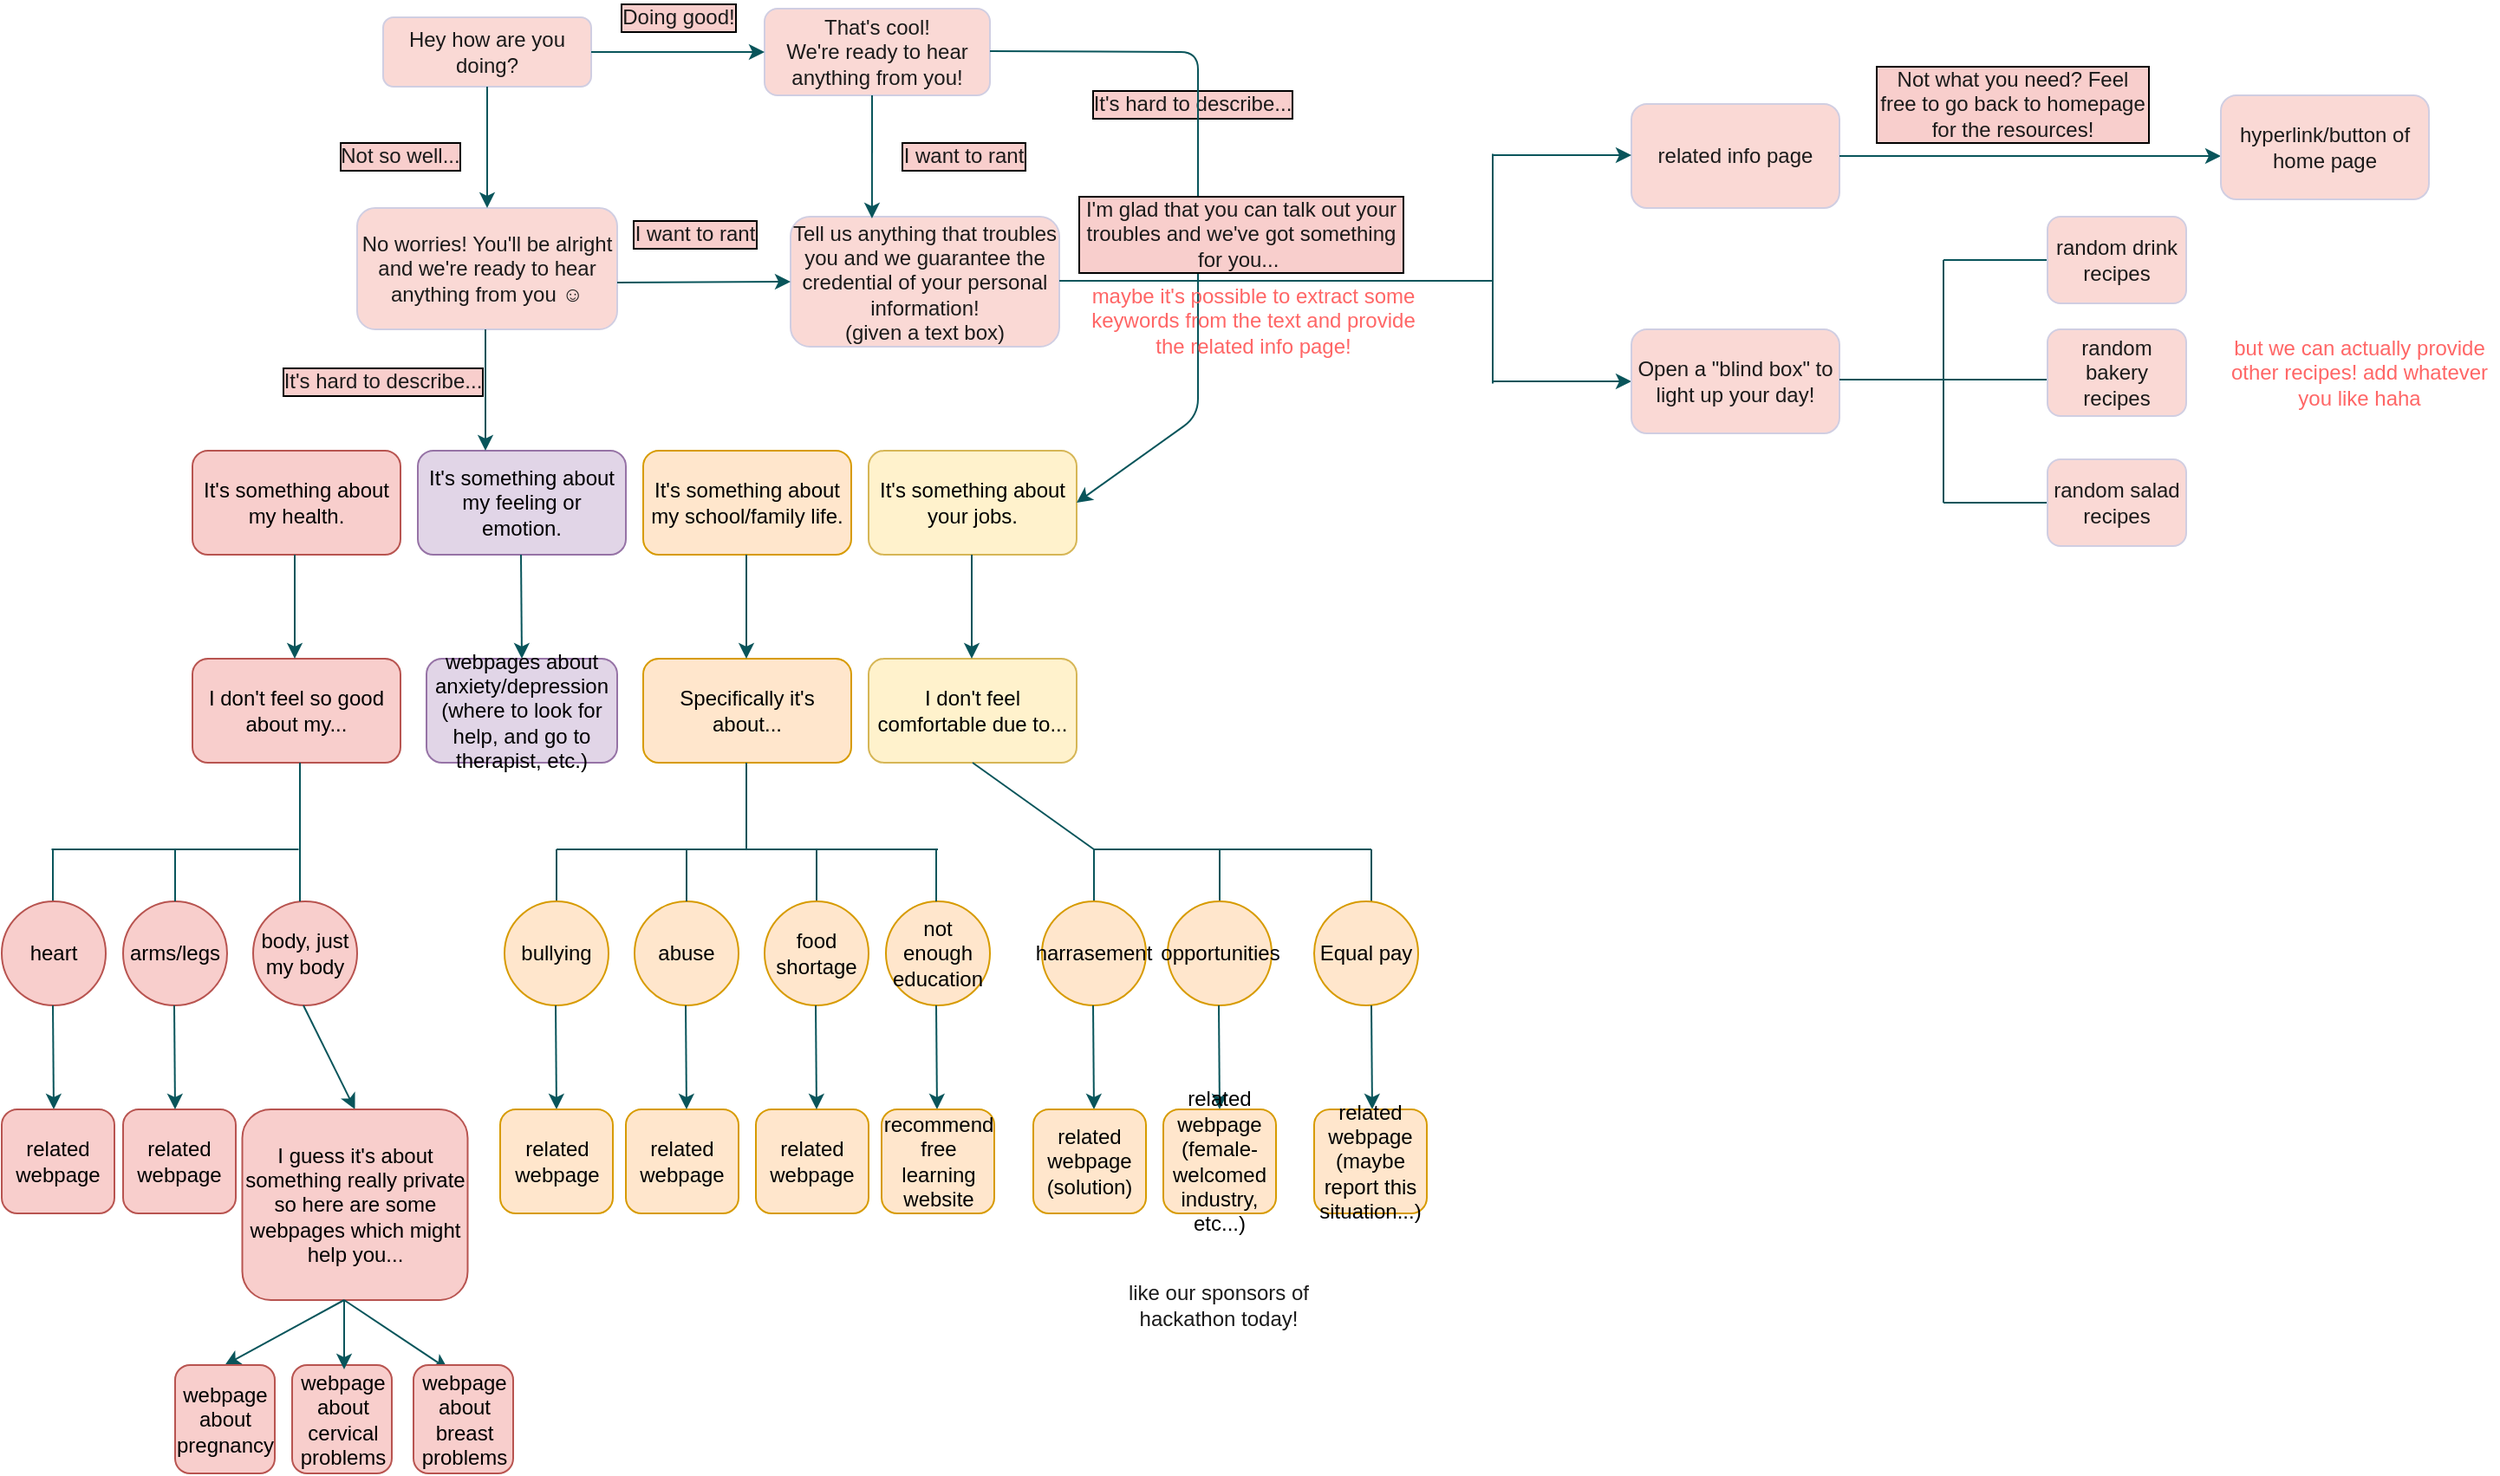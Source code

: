 <mxfile version="14.4.4" type="github">
  <diagram id="C5RBs43oDa-KdzZeNtuy" name="Page-1">
    <mxGraphModel dx="1772" dy="1062" grid="1" gridSize="10" guides="1" tooltips="1" connect="1" arrows="1" fold="1" page="1" pageScale="1" pageWidth="827" pageHeight="1169" math="0" shadow="0">
      <root>
        <mxCell id="WIyWlLk6GJQsqaUBKTNV-0" />
        <mxCell id="WIyWlLk6GJQsqaUBKTNV-1" parent="WIyWlLk6GJQsqaUBKTNV-0" />
        <mxCell id="WIyWlLk6GJQsqaUBKTNV-3" value="Hey how are you doing?" style="rounded=1;whiteSpace=wrap;html=1;fontSize=12;glass=0;strokeWidth=1;shadow=0;fillColor=#FAD9D5;strokeColor=#D0CEE2;fontColor=#1A1A1A;" parent="WIyWlLk6GJQsqaUBKTNV-1" vertex="1">
          <mxGeometry x="230" y="80" width="120" height="40" as="geometry" />
        </mxCell>
        <mxCell id="Fbf4kHEvKjNuZVmllkt7-2" value="That&#39;s cool!&lt;br&gt;We&#39;re ready to hear anything from you!" style="rounded=1;whiteSpace=wrap;html=1;fontSize=12;glass=0;strokeWidth=1;shadow=0;fillColor=#FAD9D5;strokeColor=#D0CEE2;fontColor=#1A1A1A;" vertex="1" parent="WIyWlLk6GJQsqaUBKTNV-1">
          <mxGeometry x="450" y="75" width="130" height="50" as="geometry" />
        </mxCell>
        <mxCell id="Fbf4kHEvKjNuZVmllkt7-4" value="No worries! You&#39;ll be alright and we&#39;re ready to hear anything from you ☺️" style="rounded=1;whiteSpace=wrap;html=1;fontSize=12;glass=0;strokeWidth=1;shadow=0;fillColor=#FAD9D5;strokeColor=#D0CEE2;fontColor=#1A1A1A;" vertex="1" parent="WIyWlLk6GJQsqaUBKTNV-1">
          <mxGeometry x="215" y="190" width="150" height="70" as="geometry" />
        </mxCell>
        <mxCell id="Fbf4kHEvKjNuZVmllkt7-9" value="Doing good!" style="text;html=1;align=center;verticalAlign=middle;resizable=0;points=[];autosize=1;fontColor=#1A1A1A;labelBackgroundColor=#F8CECC;labelBorderColor=#000000;" vertex="1" parent="WIyWlLk6GJQsqaUBKTNV-1">
          <mxGeometry x="360" y="70" width="80" height="20" as="geometry" />
        </mxCell>
        <mxCell id="Fbf4kHEvKjNuZVmllkt7-13" value="Not so well..." style="text;html=1;strokeColor=none;fillColor=none;align=center;verticalAlign=middle;whiteSpace=wrap;rounded=0;sketch=0;fontColor=#1A1A1A;labelBackgroundColor=#F8CECC;labelBorderColor=#000000;" vertex="1" parent="WIyWlLk6GJQsqaUBKTNV-1">
          <mxGeometry x="190" y="150" width="100" height="20" as="geometry" />
        </mxCell>
        <mxCell id="Fbf4kHEvKjNuZVmllkt7-17" value="Tell us anything that troubles you and we guarantee the credential of your personal information!&lt;br&gt;(given a text box)" style="rounded=1;whiteSpace=wrap;html=1;sketch=0;strokeColor=#D0CEE2;fillColor=#FAD9D5;fontColor=#1A1A1A;" vertex="1" parent="WIyWlLk6GJQsqaUBKTNV-1">
          <mxGeometry x="465" y="195" width="155" height="75" as="geometry" />
        </mxCell>
        <mxCell id="Fbf4kHEvKjNuZVmllkt7-18" value="I want to rant" style="text;html=1;strokeColor=none;fillColor=none;align=center;verticalAlign=middle;whiteSpace=wrap;rounded=0;sketch=0;fontColor=#1A1A1A;labelBackgroundColor=#F8CECC;labelBorderColor=#000000;" vertex="1" parent="WIyWlLk6GJQsqaUBKTNV-1">
          <mxGeometry x="510" y="150" width="110" height="20" as="geometry" />
        </mxCell>
        <mxCell id="Fbf4kHEvKjNuZVmllkt7-19" value="I want to rant" style="text;html=1;strokeColor=none;fillColor=none;align=center;verticalAlign=middle;whiteSpace=wrap;rounded=0;sketch=0;fontColor=#1A1A1A;labelBorderColor=#000000;labelBackgroundColor=#F8CECC;" vertex="1" parent="WIyWlLk6GJQsqaUBKTNV-1">
          <mxGeometry x="355" y="195" width="110" height="20" as="geometry" />
        </mxCell>
        <mxCell id="Fbf4kHEvKjNuZVmllkt7-22" value="It&#39;s hard to describe..." style="text;html=1;strokeColor=none;fillColor=none;align=center;verticalAlign=middle;whiteSpace=wrap;rounded=0;sketch=0;fontColor=#1A1A1A;labelBorderColor=#000000;labelBackgroundColor=#F8CECC;" vertex="1" parent="WIyWlLk6GJQsqaUBKTNV-1">
          <mxGeometry x="170" y="280" width="120" height="20" as="geometry" />
        </mxCell>
        <mxCell id="Fbf4kHEvKjNuZVmllkt7-27" value="It&#39;s something about my health." style="rounded=1;whiteSpace=wrap;html=1;sketch=0;strokeColor=#b85450;fillColor=#f8cecc;" vertex="1" parent="WIyWlLk6GJQsqaUBKTNV-1">
          <mxGeometry x="120" y="330" width="120" height="60" as="geometry" />
        </mxCell>
        <mxCell id="Fbf4kHEvKjNuZVmllkt7-33" value="It&#39;s something about my feeling or emotion." style="rounded=1;whiteSpace=wrap;html=1;sketch=0;strokeColor=#9673a6;fillColor=#e1d5e7;" vertex="1" parent="WIyWlLk6GJQsqaUBKTNV-1">
          <mxGeometry x="250" y="330" width="120" height="60" as="geometry" />
        </mxCell>
        <mxCell id="Fbf4kHEvKjNuZVmllkt7-42" value="It&#39;s something about my school/family life." style="rounded=1;whiteSpace=wrap;html=1;sketch=0;strokeColor=#d79b00;fillColor=#ffe6cc;" vertex="1" parent="WIyWlLk6GJQsqaUBKTNV-1">
          <mxGeometry x="380" y="330" width="120" height="60" as="geometry" />
        </mxCell>
        <mxCell id="Fbf4kHEvKjNuZVmllkt7-43" value="It&#39;s something about your jobs." style="rounded=1;whiteSpace=wrap;html=1;sketch=0;strokeColor=#d6b656;fillColor=#fff2cc;" vertex="1" parent="WIyWlLk6GJQsqaUBKTNV-1">
          <mxGeometry x="510" y="330" width="120" height="60" as="geometry" />
        </mxCell>
        <mxCell id="Fbf4kHEvKjNuZVmllkt7-45" value="It&#39;s hard to describe..." style="text;html=1;strokeColor=none;fillColor=none;align=center;verticalAlign=middle;whiteSpace=wrap;rounded=0;sketch=0;fontColor=#1A1A1A;labelBackgroundColor=#F8CECC;labelBorderColor=#000000;" vertex="1" parent="WIyWlLk6GJQsqaUBKTNV-1">
          <mxGeometry x="637" y="120" width="120" height="20" as="geometry" />
        </mxCell>
        <mxCell id="Fbf4kHEvKjNuZVmllkt7-51" value="I don&#39;t feel so good about my..." style="rounded=1;whiteSpace=wrap;html=1;sketch=0;strokeColor=#b85450;fillColor=#f8cecc;" vertex="1" parent="WIyWlLk6GJQsqaUBKTNV-1">
          <mxGeometry x="120" y="450" width="120" height="60" as="geometry" />
        </mxCell>
        <mxCell id="Fbf4kHEvKjNuZVmllkt7-52" value="" style="endArrow=none;html=1;strokeColor=#09555B;fontColor=#1A1A1A;" edge="1" parent="WIyWlLk6GJQsqaUBKTNV-1">
          <mxGeometry width="50" height="50" relative="1" as="geometry">
            <mxPoint x="182" y="560" as="sourcePoint" />
            <mxPoint x="182" y="510" as="targetPoint" />
          </mxGeometry>
        </mxCell>
        <mxCell id="Fbf4kHEvKjNuZVmllkt7-53" value="" style="endArrow=none;html=1;strokeColor=#09555B;fontColor=#1A1A1A;" edge="1" parent="WIyWlLk6GJQsqaUBKTNV-1">
          <mxGeometry width="50" height="50" relative="1" as="geometry">
            <mxPoint x="38.75" y="560" as="sourcePoint" />
            <mxPoint x="181.25" y="560" as="targetPoint" />
          </mxGeometry>
        </mxCell>
        <mxCell id="Fbf4kHEvKjNuZVmllkt7-54" value="" style="endArrow=none;html=1;strokeColor=#09555B;fontColor=#1A1A1A;" edge="1" parent="WIyWlLk6GJQsqaUBKTNV-1">
          <mxGeometry width="50" height="50" relative="1" as="geometry">
            <mxPoint x="39.5" y="590" as="sourcePoint" />
            <mxPoint x="39.5" y="560" as="targetPoint" />
          </mxGeometry>
        </mxCell>
        <mxCell id="Fbf4kHEvKjNuZVmllkt7-55" value="heart" style="ellipse;whiteSpace=wrap;html=1;aspect=fixed;rounded=0;sketch=0;strokeColor=#b85450;fillColor=#f8cecc;" vertex="1" parent="WIyWlLk6GJQsqaUBKTNV-1">
          <mxGeometry x="10" y="590" width="60" height="60" as="geometry" />
        </mxCell>
        <mxCell id="Fbf4kHEvKjNuZVmllkt7-56" value="arms/legs" style="ellipse;whiteSpace=wrap;html=1;aspect=fixed;rounded=0;sketch=0;strokeColor=#b85450;fillColor=#f8cecc;" vertex="1" parent="WIyWlLk6GJQsqaUBKTNV-1">
          <mxGeometry x="80" y="590" width="60" height="60" as="geometry" />
        </mxCell>
        <mxCell id="Fbf4kHEvKjNuZVmllkt7-58" value="" style="endArrow=none;html=1;strokeColor=#09555B;fontColor=#1A1A1A;" edge="1" parent="WIyWlLk6GJQsqaUBKTNV-1">
          <mxGeometry width="50" height="50" relative="1" as="geometry">
            <mxPoint x="110" y="590" as="sourcePoint" />
            <mxPoint x="110" y="560" as="targetPoint" />
          </mxGeometry>
        </mxCell>
        <mxCell id="Fbf4kHEvKjNuZVmllkt7-59" value="body, just my body" style="ellipse;whiteSpace=wrap;html=1;aspect=fixed;rounded=0;sketch=0;strokeColor=#b85450;fillColor=#f8cecc;" vertex="1" parent="WIyWlLk6GJQsqaUBKTNV-1">
          <mxGeometry x="155" y="590" width="60" height="60" as="geometry" />
        </mxCell>
        <mxCell id="Fbf4kHEvKjNuZVmllkt7-60" value="" style="endArrow=none;html=1;strokeColor=#09555B;fontColor=#1A1A1A;" edge="1" parent="WIyWlLk6GJQsqaUBKTNV-1">
          <mxGeometry width="50" height="50" relative="1" as="geometry">
            <mxPoint x="182" y="590" as="sourcePoint" />
            <mxPoint x="182" y="560" as="targetPoint" />
          </mxGeometry>
        </mxCell>
        <mxCell id="Fbf4kHEvKjNuZVmllkt7-61" value="" style="endArrow=classic;html=1;strokeColor=#09555B;fontColor=#1A1A1A;entryX=0.5;entryY=0;entryDx=0;entryDy=0;exitX=0.5;exitY=1;exitDx=0;exitDy=0;" edge="1" parent="WIyWlLk6GJQsqaUBKTNV-1" source="WIyWlLk6GJQsqaUBKTNV-3" target="Fbf4kHEvKjNuZVmllkt7-4">
          <mxGeometry width="50" height="50" relative="1" as="geometry">
            <mxPoint x="295" y="155" as="sourcePoint" />
            <mxPoint x="355" y="125" as="targetPoint" />
          </mxGeometry>
        </mxCell>
        <mxCell id="Fbf4kHEvKjNuZVmllkt7-62" value="" style="endArrow=classic;html=1;strokeColor=#09555B;fontColor=#1A1A1A;" edge="1" parent="WIyWlLk6GJQsqaUBKTNV-1">
          <mxGeometry width="50" height="50" relative="1" as="geometry">
            <mxPoint x="350" y="100" as="sourcePoint" />
            <mxPoint x="450" y="100" as="targetPoint" />
          </mxGeometry>
        </mxCell>
        <mxCell id="Fbf4kHEvKjNuZVmllkt7-64" value="" style="endArrow=classic;html=1;strokeColor=#09555B;fontColor=#1A1A1A;entryX=1;entryY=0.5;entryDx=0;entryDy=0;" edge="1" parent="WIyWlLk6GJQsqaUBKTNV-1" target="Fbf4kHEvKjNuZVmllkt7-43">
          <mxGeometry width="50" height="50" relative="1" as="geometry">
            <mxPoint x="580" y="99.5" as="sourcePoint" />
            <mxPoint x="700" y="510" as="targetPoint" />
            <Array as="points">
              <mxPoint x="700" y="100" />
              <mxPoint x="700" y="310" />
            </Array>
          </mxGeometry>
        </mxCell>
        <mxCell id="Fbf4kHEvKjNuZVmllkt7-65" value="" style="endArrow=classic;html=1;strokeColor=#09555B;fontColor=#1A1A1A;entryX=0;entryY=0.5;entryDx=0;entryDy=0;" edge="1" parent="WIyWlLk6GJQsqaUBKTNV-1" target="Fbf4kHEvKjNuZVmllkt7-17">
          <mxGeometry width="50" height="50" relative="1" as="geometry">
            <mxPoint x="365" y="233" as="sourcePoint" />
            <mxPoint x="455" y="180" as="targetPoint" />
          </mxGeometry>
        </mxCell>
        <mxCell id="Fbf4kHEvKjNuZVmllkt7-67" value="" style="endArrow=classic;html=1;strokeColor=#09555B;fontColor=#1A1A1A;" edge="1" parent="WIyWlLk6GJQsqaUBKTNV-1">
          <mxGeometry width="50" height="50" relative="1" as="geometry">
            <mxPoint x="289" y="260" as="sourcePoint" />
            <mxPoint x="289" y="330" as="targetPoint" />
          </mxGeometry>
        </mxCell>
        <mxCell id="Fbf4kHEvKjNuZVmllkt7-68" value="" style="endArrow=classic;html=1;strokeColor=#09555B;fontColor=#1A1A1A;" edge="1" parent="WIyWlLk6GJQsqaUBKTNV-1">
          <mxGeometry width="50" height="50" relative="1" as="geometry">
            <mxPoint x="179" y="390" as="sourcePoint" />
            <mxPoint x="179" y="450" as="targetPoint" />
          </mxGeometry>
        </mxCell>
        <mxCell id="Fbf4kHEvKjNuZVmllkt7-69" value="" style="endArrow=classic;html=1;strokeColor=#09555B;fontColor=#1A1A1A;" edge="1" parent="WIyWlLk6GJQsqaUBKTNV-1">
          <mxGeometry width="50" height="50" relative="1" as="geometry">
            <mxPoint x="39.5" y="650" as="sourcePoint" />
            <mxPoint x="40" y="710" as="targetPoint" />
          </mxGeometry>
        </mxCell>
        <mxCell id="Fbf4kHEvKjNuZVmllkt7-70" value="related webpage" style="rounded=1;whiteSpace=wrap;html=1;sketch=0;strokeColor=#b85450;fillColor=#f8cecc;" vertex="1" parent="WIyWlLk6GJQsqaUBKTNV-1">
          <mxGeometry x="10" y="710" width="65" height="60" as="geometry" />
        </mxCell>
        <mxCell id="Fbf4kHEvKjNuZVmllkt7-72" value="related webpage" style="rounded=1;whiteSpace=wrap;html=1;sketch=0;strokeColor=#b85450;fillColor=#f8cecc;" vertex="1" parent="WIyWlLk6GJQsqaUBKTNV-1">
          <mxGeometry x="80" y="710" width="65" height="60" as="geometry" />
        </mxCell>
        <mxCell id="Fbf4kHEvKjNuZVmllkt7-73" value="" style="endArrow=classic;html=1;strokeColor=#09555B;fontColor=#1A1A1A;" edge="1" parent="WIyWlLk6GJQsqaUBKTNV-1">
          <mxGeometry width="50" height="50" relative="1" as="geometry">
            <mxPoint x="109.5" y="650" as="sourcePoint" />
            <mxPoint x="110" y="710" as="targetPoint" />
          </mxGeometry>
        </mxCell>
        <mxCell id="Fbf4kHEvKjNuZVmllkt7-74" value="" style="endArrow=classic;html=1;strokeColor=#09555B;fontColor=#1A1A1A;entryX=0.5;entryY=0;entryDx=0;entryDy=0;" edge="1" parent="WIyWlLk6GJQsqaUBKTNV-1" target="Fbf4kHEvKjNuZVmllkt7-75">
          <mxGeometry width="50" height="50" relative="1" as="geometry">
            <mxPoint x="184" y="650" as="sourcePoint" />
            <mxPoint x="184.5" y="710" as="targetPoint" />
            <Array as="points" />
          </mxGeometry>
        </mxCell>
        <mxCell id="Fbf4kHEvKjNuZVmllkt7-75" value="I guess it&#39;s about something really private so here are some webpages which might help you..." style="rounded=1;whiteSpace=wrap;html=1;sketch=0;strokeColor=#b85450;fillColor=#f8cecc;" vertex="1" parent="WIyWlLk6GJQsqaUBKTNV-1">
          <mxGeometry x="148.75" y="710" width="130" height="110" as="geometry" />
        </mxCell>
        <mxCell id="Fbf4kHEvKjNuZVmllkt7-76" value="" style="endArrow=classic;html=1;strokeColor=#09555B;fontColor=#1A1A1A;entryX=0;entryY=0.5;entryDx=0;entryDy=0;" edge="1" parent="WIyWlLk6GJQsqaUBKTNV-1" target="Fbf4kHEvKjNuZVmllkt7-77">
          <mxGeometry width="50" height="50" relative="1" as="geometry">
            <mxPoint x="207.5" y="820" as="sourcePoint" />
            <mxPoint x="177.5" y="860" as="targetPoint" />
          </mxGeometry>
        </mxCell>
        <mxCell id="Fbf4kHEvKjNuZVmllkt7-77" value="webpage about pregnancy" style="rounded=1;whiteSpace=wrap;html=1;sketch=0;strokeColor=#b85450;fillColor=#f8cecc;direction=south;" vertex="1" parent="WIyWlLk6GJQsqaUBKTNV-1">
          <mxGeometry x="110" y="857.5" width="57.5" height="62.5" as="geometry" />
        </mxCell>
        <mxCell id="Fbf4kHEvKjNuZVmllkt7-80" value="webpage about cervical problems" style="rounded=1;whiteSpace=wrap;html=1;sketch=0;strokeColor=#b85450;fillColor=#f8cecc;direction=south;" vertex="1" parent="WIyWlLk6GJQsqaUBKTNV-1">
          <mxGeometry x="177.5" y="857.5" width="57.5" height="62.5" as="geometry" />
        </mxCell>
        <mxCell id="Fbf4kHEvKjNuZVmllkt7-81" value="" style="endArrow=classic;html=1;strokeColor=#09555B;fontColor=#1A1A1A;" edge="1" parent="WIyWlLk6GJQsqaUBKTNV-1">
          <mxGeometry width="50" height="50" relative="1" as="geometry">
            <mxPoint x="207.5" y="820" as="sourcePoint" />
            <mxPoint x="207.5" y="860" as="targetPoint" />
          </mxGeometry>
        </mxCell>
        <mxCell id="Fbf4kHEvKjNuZVmllkt7-82" value="" style="endArrow=classic;html=1;strokeColor=#09555B;fontColor=#1A1A1A;" edge="1" parent="WIyWlLk6GJQsqaUBKTNV-1">
          <mxGeometry width="50" height="50" relative="1" as="geometry">
            <mxPoint x="207.5" y="820" as="sourcePoint" />
            <mxPoint x="267.5" y="860" as="targetPoint" />
          </mxGeometry>
        </mxCell>
        <mxCell id="Fbf4kHEvKjNuZVmllkt7-83" value="webpage about breast problems" style="rounded=1;whiteSpace=wrap;html=1;sketch=0;strokeColor=#b85450;fillColor=#f8cecc;direction=south;" vertex="1" parent="WIyWlLk6GJQsqaUBKTNV-1">
          <mxGeometry x="247.5" y="857.5" width="57.5" height="62.5" as="geometry" />
        </mxCell>
        <mxCell id="Fbf4kHEvKjNuZVmllkt7-85" value="" style="endArrow=classic;html=1;strokeColor=#09555B;fontColor=#1A1A1A;entryX=0.303;entryY=0.013;entryDx=0;entryDy=0;entryPerimeter=0;" edge="1" parent="WIyWlLk6GJQsqaUBKTNV-1" target="Fbf4kHEvKjNuZVmllkt7-17">
          <mxGeometry width="50" height="50" relative="1" as="geometry">
            <mxPoint x="512" y="125" as="sourcePoint" />
            <mxPoint x="510" y="190" as="targetPoint" />
          </mxGeometry>
        </mxCell>
        <mxCell id="Fbf4kHEvKjNuZVmllkt7-86" value="" style="endArrow=classic;html=1;strokeColor=#09555B;fontColor=#1A1A1A;" edge="1" parent="WIyWlLk6GJQsqaUBKTNV-1">
          <mxGeometry width="50" height="50" relative="1" as="geometry">
            <mxPoint x="309.5" y="390" as="sourcePoint" />
            <mxPoint x="310" y="450" as="targetPoint" />
          </mxGeometry>
        </mxCell>
        <mxCell id="Fbf4kHEvKjNuZVmllkt7-87" value="webpages about anxiety/depression&lt;br&gt;(where to look for help, and go to therapist, etc.)" style="rounded=1;whiteSpace=wrap;html=1;sketch=0;strokeColor=#9673a6;fillColor=#e1d5e7;" vertex="1" parent="WIyWlLk6GJQsqaUBKTNV-1">
          <mxGeometry x="255" y="450" width="110" height="60" as="geometry" />
        </mxCell>
        <mxCell id="Fbf4kHEvKjNuZVmllkt7-89" value="Specifically it&#39;s about..." style="rounded=1;whiteSpace=wrap;html=1;sketch=0;strokeColor=#d79b00;fillColor=#ffe6cc;" vertex="1" parent="WIyWlLk6GJQsqaUBKTNV-1">
          <mxGeometry x="380" y="450" width="120" height="60" as="geometry" />
        </mxCell>
        <mxCell id="Fbf4kHEvKjNuZVmllkt7-90" value="" style="endArrow=none;html=1;strokeColor=#09555B;fontColor=#1A1A1A;" edge="1" parent="WIyWlLk6GJQsqaUBKTNV-1">
          <mxGeometry width="50" height="50" relative="1" as="geometry">
            <mxPoint x="439.5" y="560" as="sourcePoint" />
            <mxPoint x="439.5" y="510" as="targetPoint" />
          </mxGeometry>
        </mxCell>
        <mxCell id="Fbf4kHEvKjNuZVmllkt7-91" value="" style="endArrow=none;html=1;strokeColor=#09555B;fontColor=#1A1A1A;" edge="1" parent="WIyWlLk6GJQsqaUBKTNV-1">
          <mxGeometry width="50" height="50" relative="1" as="geometry">
            <mxPoint x="330" y="560" as="sourcePoint" />
            <mxPoint x="550" y="560" as="targetPoint" />
          </mxGeometry>
        </mxCell>
        <mxCell id="Fbf4kHEvKjNuZVmllkt7-92" value="" style="endArrow=none;html=1;strokeColor=#09555B;fontColor=#1A1A1A;" edge="1" parent="WIyWlLk6GJQsqaUBKTNV-1">
          <mxGeometry width="50" height="50" relative="1" as="geometry">
            <mxPoint x="330" y="590" as="sourcePoint" />
            <mxPoint x="330" y="560" as="targetPoint" />
          </mxGeometry>
        </mxCell>
        <mxCell id="Fbf4kHEvKjNuZVmllkt7-93" value="bullying" style="ellipse;whiteSpace=wrap;html=1;aspect=fixed;rounded=0;sketch=0;strokeColor=#d79b00;fillColor=#ffe6cc;" vertex="1" parent="WIyWlLk6GJQsqaUBKTNV-1">
          <mxGeometry x="300" y="590" width="60" height="60" as="geometry" />
        </mxCell>
        <mxCell id="Fbf4kHEvKjNuZVmllkt7-94" value="abuse" style="ellipse;whiteSpace=wrap;html=1;aspect=fixed;rounded=0;sketch=0;strokeColor=#d79b00;fillColor=#ffe6cc;" vertex="1" parent="WIyWlLk6GJQsqaUBKTNV-1">
          <mxGeometry x="375" y="590" width="60" height="60" as="geometry" />
        </mxCell>
        <mxCell id="Fbf4kHEvKjNuZVmllkt7-95" value="" style="endArrow=none;html=1;strokeColor=#09555B;fontColor=#1A1A1A;" edge="1" parent="WIyWlLk6GJQsqaUBKTNV-1">
          <mxGeometry width="50" height="50" relative="1" as="geometry">
            <mxPoint x="405" y="590" as="sourcePoint" />
            <mxPoint x="405" y="560" as="targetPoint" />
          </mxGeometry>
        </mxCell>
        <mxCell id="Fbf4kHEvKjNuZVmllkt7-96" value="not enough education" style="ellipse;whiteSpace=wrap;html=1;aspect=fixed;rounded=0;sketch=0;strokeColor=#d79b00;fillColor=#ffe6cc;" vertex="1" parent="WIyWlLk6GJQsqaUBKTNV-1">
          <mxGeometry x="520" y="590" width="60" height="60" as="geometry" />
        </mxCell>
        <mxCell id="Fbf4kHEvKjNuZVmllkt7-97" value="" style="endArrow=none;html=1;strokeColor=#09555B;fontColor=#1A1A1A;" edge="1" parent="WIyWlLk6GJQsqaUBKTNV-1">
          <mxGeometry width="50" height="50" relative="1" as="geometry">
            <mxPoint x="549" y="590" as="sourcePoint" />
            <mxPoint x="549" y="560" as="targetPoint" />
          </mxGeometry>
        </mxCell>
        <mxCell id="Fbf4kHEvKjNuZVmllkt7-98" value="" style="endArrow=classic;html=1;strokeColor=#09555B;fontColor=#1A1A1A;" edge="1" parent="WIyWlLk6GJQsqaUBKTNV-1">
          <mxGeometry width="50" height="50" relative="1" as="geometry">
            <mxPoint x="329.5" y="650" as="sourcePoint" />
            <mxPoint x="330" y="710" as="targetPoint" />
          </mxGeometry>
        </mxCell>
        <mxCell id="Fbf4kHEvKjNuZVmllkt7-99" value="related webpage" style="rounded=1;whiteSpace=wrap;html=1;sketch=0;strokeColor=#d79b00;fillColor=#ffe6cc;" vertex="1" parent="WIyWlLk6GJQsqaUBKTNV-1">
          <mxGeometry x="370" y="710" width="65" height="60" as="geometry" />
        </mxCell>
        <mxCell id="Fbf4kHEvKjNuZVmllkt7-100" value="" style="endArrow=classic;html=1;strokeColor=#09555B;fontColor=#1A1A1A;" edge="1" parent="WIyWlLk6GJQsqaUBKTNV-1">
          <mxGeometry width="50" height="50" relative="1" as="geometry">
            <mxPoint x="404.5" y="650" as="sourcePoint" />
            <mxPoint x="405" y="710" as="targetPoint" />
          </mxGeometry>
        </mxCell>
        <mxCell id="Fbf4kHEvKjNuZVmllkt7-101" value="" style="endArrow=classic;html=1;strokeColor=#09555B;fontColor=#1A1A1A;" edge="1" parent="WIyWlLk6GJQsqaUBKTNV-1">
          <mxGeometry width="50" height="50" relative="1" as="geometry">
            <mxPoint x="549" y="650" as="sourcePoint" />
            <mxPoint x="549.5" y="710" as="targetPoint" />
          </mxGeometry>
        </mxCell>
        <mxCell id="Fbf4kHEvKjNuZVmllkt7-103" value="" style="endArrow=classic;html=1;strokeColor=#09555B;fontColor=#1A1A1A;" edge="1" parent="WIyWlLk6GJQsqaUBKTNV-1">
          <mxGeometry width="50" height="50" relative="1" as="geometry">
            <mxPoint x="439.5" y="390" as="sourcePoint" />
            <mxPoint x="439.5" y="450" as="targetPoint" />
          </mxGeometry>
        </mxCell>
        <mxCell id="Fbf4kHEvKjNuZVmllkt7-104" value="related webpage" style="rounded=1;whiteSpace=wrap;html=1;sketch=0;strokeColor=#d79b00;fillColor=#ffe6cc;" vertex="1" parent="WIyWlLk6GJQsqaUBKTNV-1">
          <mxGeometry x="297.5" y="710" width="65" height="60" as="geometry" />
        </mxCell>
        <mxCell id="Fbf4kHEvKjNuZVmllkt7-106" value="" style="endArrow=none;html=1;strokeColor=#09555B;fontColor=#1A1A1A;" edge="1" parent="WIyWlLk6GJQsqaUBKTNV-1">
          <mxGeometry width="50" height="50" relative="1" as="geometry">
            <mxPoint x="480" y="560" as="sourcePoint" />
            <mxPoint x="480" y="590" as="targetPoint" />
          </mxGeometry>
        </mxCell>
        <mxCell id="Fbf4kHEvKjNuZVmllkt7-107" value="food shortage" style="ellipse;whiteSpace=wrap;html=1;aspect=fixed;rounded=0;sketch=0;strokeColor=#d79b00;fillColor=#ffe6cc;" vertex="1" parent="WIyWlLk6GJQsqaUBKTNV-1">
          <mxGeometry x="450" y="590" width="60" height="60" as="geometry" />
        </mxCell>
        <mxCell id="Fbf4kHEvKjNuZVmllkt7-108" value="related webpage" style="rounded=1;whiteSpace=wrap;html=1;sketch=0;strokeColor=#d79b00;fillColor=#ffe6cc;" vertex="1" parent="WIyWlLk6GJQsqaUBKTNV-1">
          <mxGeometry x="445" y="710" width="65" height="60" as="geometry" />
        </mxCell>
        <mxCell id="Fbf4kHEvKjNuZVmllkt7-109" value="" style="endArrow=classic;html=1;strokeColor=#09555B;fontColor=#1A1A1A;" edge="1" parent="WIyWlLk6GJQsqaUBKTNV-1">
          <mxGeometry width="50" height="50" relative="1" as="geometry">
            <mxPoint x="479.5" y="650" as="sourcePoint" />
            <mxPoint x="480" y="710" as="targetPoint" />
          </mxGeometry>
        </mxCell>
        <mxCell id="Fbf4kHEvKjNuZVmllkt7-110" value="recommend free learning website" style="rounded=1;whiteSpace=wrap;html=1;sketch=0;strokeColor=#d79b00;fillColor=#ffe6cc;" vertex="1" parent="WIyWlLk6GJQsqaUBKTNV-1">
          <mxGeometry x="517.5" y="710" width="65" height="60" as="geometry" />
        </mxCell>
        <mxCell id="Fbf4kHEvKjNuZVmllkt7-111" value="I don&#39;t feel comfortable due to..." style="rounded=1;whiteSpace=wrap;html=1;sketch=0;strokeColor=#d6b656;fillColor=#fff2cc;" vertex="1" parent="WIyWlLk6GJQsqaUBKTNV-1">
          <mxGeometry x="510" y="450" width="120" height="60" as="geometry" />
        </mxCell>
        <mxCell id="Fbf4kHEvKjNuZVmllkt7-112" value="" style="endArrow=classic;html=1;strokeColor=#09555B;fontColor=#1A1A1A;" edge="1" parent="WIyWlLk6GJQsqaUBKTNV-1">
          <mxGeometry width="50" height="50" relative="1" as="geometry">
            <mxPoint x="569.5" y="390" as="sourcePoint" />
            <mxPoint x="569.5" y="450" as="targetPoint" />
          </mxGeometry>
        </mxCell>
        <mxCell id="Fbf4kHEvKjNuZVmllkt7-113" value="" style="endArrow=none;html=1;strokeColor=#09555B;fontColor=#1A1A1A;entryX=0.5;entryY=1;entryDx=0;entryDy=0;" edge="1" parent="WIyWlLk6GJQsqaUBKTNV-1" target="Fbf4kHEvKjNuZVmllkt7-111">
          <mxGeometry width="50" height="50" relative="1" as="geometry">
            <mxPoint x="640" y="560" as="sourcePoint" />
            <mxPoint x="660" y="530" as="targetPoint" />
          </mxGeometry>
        </mxCell>
        <mxCell id="Fbf4kHEvKjNuZVmllkt7-114" value="" style="endArrow=none;html=1;strokeColor=#09555B;fontColor=#1A1A1A;" edge="1" parent="WIyWlLk6GJQsqaUBKTNV-1">
          <mxGeometry width="50" height="50" relative="1" as="geometry">
            <mxPoint x="640" y="560" as="sourcePoint" />
            <mxPoint x="800" y="560" as="targetPoint" />
          </mxGeometry>
        </mxCell>
        <mxCell id="Fbf4kHEvKjNuZVmllkt7-116" value="" style="endArrow=none;html=1;strokeColor=#09555B;fontColor=#1A1A1A;" edge="1" parent="WIyWlLk6GJQsqaUBKTNV-1">
          <mxGeometry width="50" height="50" relative="1" as="geometry">
            <mxPoint x="640" y="590" as="sourcePoint" />
            <mxPoint x="640" y="560" as="targetPoint" />
          </mxGeometry>
        </mxCell>
        <mxCell id="Fbf4kHEvKjNuZVmllkt7-117" value="harrasement" style="ellipse;whiteSpace=wrap;html=1;aspect=fixed;rounded=0;sketch=0;strokeColor=#d79b00;fillColor=#ffe6cc;" vertex="1" parent="WIyWlLk6GJQsqaUBKTNV-1">
          <mxGeometry x="610" y="590" width="60" height="60" as="geometry" />
        </mxCell>
        <mxCell id="Fbf4kHEvKjNuZVmllkt7-118" value="" style="endArrow=classic;html=1;strokeColor=#09555B;fontColor=#1A1A1A;" edge="1" parent="WIyWlLk6GJQsqaUBKTNV-1">
          <mxGeometry width="50" height="50" relative="1" as="geometry">
            <mxPoint x="639.5" y="650" as="sourcePoint" />
            <mxPoint x="640" y="710" as="targetPoint" />
          </mxGeometry>
        </mxCell>
        <mxCell id="Fbf4kHEvKjNuZVmllkt7-119" value="related webpage&lt;br&gt;(solution)" style="rounded=1;whiteSpace=wrap;html=1;sketch=0;strokeColor=#d79b00;fillColor=#ffe6cc;" vertex="1" parent="WIyWlLk6GJQsqaUBKTNV-1">
          <mxGeometry x="605" y="710" width="65" height="60" as="geometry" />
        </mxCell>
        <mxCell id="Fbf4kHEvKjNuZVmllkt7-120" value="" style="endArrow=none;html=1;strokeColor=#09555B;fontColor=#1A1A1A;" edge="1" parent="WIyWlLk6GJQsqaUBKTNV-1">
          <mxGeometry width="50" height="50" relative="1" as="geometry">
            <mxPoint x="712.5" y="590" as="sourcePoint" />
            <mxPoint x="712.5" y="560" as="targetPoint" />
          </mxGeometry>
        </mxCell>
        <mxCell id="Fbf4kHEvKjNuZVmllkt7-121" value="opportunities" style="ellipse;whiteSpace=wrap;html=1;aspect=fixed;rounded=0;sketch=0;strokeColor=#d79b00;fillColor=#ffe6cc;" vertex="1" parent="WIyWlLk6GJQsqaUBKTNV-1">
          <mxGeometry x="682.5" y="590" width="60" height="60" as="geometry" />
        </mxCell>
        <mxCell id="Fbf4kHEvKjNuZVmllkt7-122" value="" style="endArrow=classic;html=1;strokeColor=#09555B;fontColor=#1A1A1A;" edge="1" parent="WIyWlLk6GJQsqaUBKTNV-1">
          <mxGeometry width="50" height="50" relative="1" as="geometry">
            <mxPoint x="712" y="650" as="sourcePoint" />
            <mxPoint x="712.5" y="710" as="targetPoint" />
          </mxGeometry>
        </mxCell>
        <mxCell id="Fbf4kHEvKjNuZVmllkt7-123" value="related webpage&lt;br&gt;(female-welcomed industry, etc...)" style="rounded=1;whiteSpace=wrap;html=1;sketch=0;strokeColor=#d79b00;fillColor=#ffe6cc;" vertex="1" parent="WIyWlLk6GJQsqaUBKTNV-1">
          <mxGeometry x="680" y="710" width="65" height="60" as="geometry" />
        </mxCell>
        <mxCell id="Fbf4kHEvKjNuZVmllkt7-124" value="" style="endArrow=none;html=1;strokeColor=#09555B;fontColor=#1A1A1A;" edge="1" parent="WIyWlLk6GJQsqaUBKTNV-1">
          <mxGeometry width="50" height="50" relative="1" as="geometry">
            <mxPoint x="800" y="590" as="sourcePoint" />
            <mxPoint x="800" y="560" as="targetPoint" />
          </mxGeometry>
        </mxCell>
        <mxCell id="Fbf4kHEvKjNuZVmllkt7-125" value="Equal pay" style="ellipse;whiteSpace=wrap;html=1;aspect=fixed;rounded=0;sketch=0;strokeColor=#d79b00;fillColor=#ffe6cc;" vertex="1" parent="WIyWlLk6GJQsqaUBKTNV-1">
          <mxGeometry x="767" y="590" width="60" height="60" as="geometry" />
        </mxCell>
        <mxCell id="Fbf4kHEvKjNuZVmllkt7-126" value="" style="endArrow=classic;html=1;strokeColor=#09555B;fontColor=#1A1A1A;" edge="1" parent="WIyWlLk6GJQsqaUBKTNV-1">
          <mxGeometry width="50" height="50" relative="1" as="geometry">
            <mxPoint x="800" y="650" as="sourcePoint" />
            <mxPoint x="800.5" y="710" as="targetPoint" />
          </mxGeometry>
        </mxCell>
        <mxCell id="Fbf4kHEvKjNuZVmllkt7-127" value="related webpage&lt;br&gt;(maybe report this situation...)" style="rounded=1;whiteSpace=wrap;html=1;sketch=0;strokeColor=#d79b00;fillColor=#ffe6cc;" vertex="1" parent="WIyWlLk6GJQsqaUBKTNV-1">
          <mxGeometry x="767" y="710" width="65" height="60" as="geometry" />
        </mxCell>
        <mxCell id="Fbf4kHEvKjNuZVmllkt7-128" value="like our sponsors of hackathon today!" style="text;html=1;strokeColor=none;fillColor=none;align=center;verticalAlign=middle;whiteSpace=wrap;rounded=0;sketch=0;fontColor=#1A1A1A;" vertex="1" parent="WIyWlLk6GJQsqaUBKTNV-1">
          <mxGeometry x="649.38" y="787.5" width="126.25" height="70" as="geometry" />
        </mxCell>
        <mxCell id="Fbf4kHEvKjNuZVmllkt7-130" value="&lt;font color=&quot;#ff6666&quot;&gt;maybe it&#39;s possible to extract some keywords from the text and provide the related info page!&lt;/font&gt;" style="text;html=1;strokeColor=none;fillColor=none;align=center;verticalAlign=middle;whiteSpace=wrap;rounded=0;sketch=0;fontColor=#1A1A1A;" vertex="1" parent="WIyWlLk6GJQsqaUBKTNV-1">
          <mxGeometry x="637" y="220" width="190" height="70" as="geometry" />
        </mxCell>
        <mxCell id="Fbf4kHEvKjNuZVmllkt7-131" value="related info page" style="rounded=1;whiteSpace=wrap;html=1;sketch=0;strokeColor=#D0CEE2;fillColor=#FAD9D5;fontColor=#1A1A1A;" vertex="1" parent="WIyWlLk6GJQsqaUBKTNV-1">
          <mxGeometry x="950" y="130" width="120" height="60" as="geometry" />
        </mxCell>
        <mxCell id="Fbf4kHEvKjNuZVmllkt7-132" value="I&#39;m glad that you can talk out your troubles and we&#39;ve got something for you...&amp;nbsp;" style="text;html=1;strokeColor=none;fillColor=none;align=center;verticalAlign=middle;whiteSpace=wrap;rounded=0;sketch=0;fontColor=#1A1A1A;labelBorderColor=#000000;labelBackgroundColor=#F8CECC;" vertex="1" parent="WIyWlLk6GJQsqaUBKTNV-1">
          <mxGeometry x="630" y="195" width="190" height="20" as="geometry" />
        </mxCell>
        <mxCell id="Fbf4kHEvKjNuZVmllkt7-133" value="" style="endArrow=none;html=1;strokeColor=#09555B;fontColor=#1A1A1A;" edge="1" parent="WIyWlLk6GJQsqaUBKTNV-1">
          <mxGeometry width="50" height="50" relative="1" as="geometry">
            <mxPoint x="620" y="232" as="sourcePoint" />
            <mxPoint x="870" y="232" as="targetPoint" />
          </mxGeometry>
        </mxCell>
        <mxCell id="Fbf4kHEvKjNuZVmllkt7-134" value="" style="endArrow=none;html=1;strokeColor=#09555B;fontColor=#1A1A1A;" edge="1" parent="WIyWlLk6GJQsqaUBKTNV-1">
          <mxGeometry width="50" height="50" relative="1" as="geometry">
            <mxPoint x="870" y="291.25" as="sourcePoint" />
            <mxPoint x="870" y="158.75" as="targetPoint" />
          </mxGeometry>
        </mxCell>
        <mxCell id="Fbf4kHEvKjNuZVmllkt7-135" value="" style="endArrow=classic;html=1;strokeColor=#09555B;fontColor=#1A1A1A;" edge="1" parent="WIyWlLk6GJQsqaUBKTNV-1">
          <mxGeometry width="50" height="50" relative="1" as="geometry">
            <mxPoint x="870" y="290" as="sourcePoint" />
            <mxPoint x="950" y="290" as="targetPoint" />
          </mxGeometry>
        </mxCell>
        <mxCell id="Fbf4kHEvKjNuZVmllkt7-136" value="" style="endArrow=classic;html=1;strokeColor=#09555B;fontColor=#1A1A1A;" edge="1" parent="WIyWlLk6GJQsqaUBKTNV-1">
          <mxGeometry width="50" height="50" relative="1" as="geometry">
            <mxPoint x="870" y="159.5" as="sourcePoint" />
            <mxPoint x="950" y="159.5" as="targetPoint" />
          </mxGeometry>
        </mxCell>
        <mxCell id="Fbf4kHEvKjNuZVmllkt7-137" value="Open a &quot;blind box&quot; to light up your day!" style="rounded=1;whiteSpace=wrap;html=1;sketch=0;strokeColor=#D0CEE2;fillColor=#FAD9D5;fontColor=#1A1A1A;" vertex="1" parent="WIyWlLk6GJQsqaUBKTNV-1">
          <mxGeometry x="950" y="260" width="120" height="60" as="geometry" />
        </mxCell>
        <mxCell id="Fbf4kHEvKjNuZVmllkt7-138" value="" style="endArrow=classic;html=1;strokeColor=#09555B;fontColor=#1A1A1A;" edge="1" parent="WIyWlLk6GJQsqaUBKTNV-1">
          <mxGeometry width="50" height="50" relative="1" as="geometry">
            <mxPoint x="1070" y="160" as="sourcePoint" />
            <mxPoint x="1290" y="160" as="targetPoint" />
          </mxGeometry>
        </mxCell>
        <mxCell id="Fbf4kHEvKjNuZVmllkt7-139" value="Not what you need? Feel free to go back to homepage for the resources!" style="text;html=1;strokeColor=none;fillColor=none;align=center;verticalAlign=middle;whiteSpace=wrap;rounded=0;labelBackgroundColor=#F8CECC;sketch=0;fontColor=#1A1A1A;labelBorderColor=#000000;" vertex="1" parent="WIyWlLk6GJQsqaUBKTNV-1">
          <mxGeometry x="1090" y="120" width="160" height="20" as="geometry" />
        </mxCell>
        <mxCell id="Fbf4kHEvKjNuZVmllkt7-140" value="hyperlink/button of home page" style="rounded=1;whiteSpace=wrap;html=1;labelBackgroundColor=none;sketch=0;strokeColor=#D0CEE2;fillColor=#FAD9D5;fontColor=#1A1A1A;" vertex="1" parent="WIyWlLk6GJQsqaUBKTNV-1">
          <mxGeometry x="1290" y="125" width="120" height="60" as="geometry" />
        </mxCell>
        <mxCell id="Fbf4kHEvKjNuZVmllkt7-141" value="" style="endArrow=none;html=1;strokeColor=#09555B;fontColor=#1A1A1A;" edge="1" parent="WIyWlLk6GJQsqaUBKTNV-1">
          <mxGeometry width="50" height="50" relative="1" as="geometry">
            <mxPoint x="1070" y="289" as="sourcePoint" />
            <mxPoint x="1130" y="289" as="targetPoint" />
          </mxGeometry>
        </mxCell>
        <mxCell id="Fbf4kHEvKjNuZVmllkt7-142" value="" style="endArrow=none;html=1;strokeColor=#09555B;fontColor=#1A1A1A;" edge="1" parent="WIyWlLk6GJQsqaUBKTNV-1">
          <mxGeometry width="50" height="50" relative="1" as="geometry">
            <mxPoint x="1130" y="360" as="sourcePoint" />
            <mxPoint x="1130" y="220" as="targetPoint" />
          </mxGeometry>
        </mxCell>
        <mxCell id="Fbf4kHEvKjNuZVmllkt7-143" value="" style="endArrow=none;html=1;strokeColor=#09555B;fontColor=#1A1A1A;" edge="1" parent="WIyWlLk6GJQsqaUBKTNV-1">
          <mxGeometry width="50" height="50" relative="1" as="geometry">
            <mxPoint x="1130" y="220" as="sourcePoint" />
            <mxPoint x="1190" y="220" as="targetPoint" />
          </mxGeometry>
        </mxCell>
        <mxCell id="Fbf4kHEvKjNuZVmllkt7-144" value="random drink recipes" style="rounded=1;whiteSpace=wrap;html=1;labelBackgroundColor=none;sketch=0;strokeColor=#D0CEE2;fillColor=#FAD9D5;fontColor=#1A1A1A;" vertex="1" parent="WIyWlLk6GJQsqaUBKTNV-1">
          <mxGeometry x="1190" y="195" width="80" height="50" as="geometry" />
        </mxCell>
        <mxCell id="Fbf4kHEvKjNuZVmllkt7-145" value="" style="endArrow=none;html=1;strokeColor=#09555B;fontColor=#1A1A1A;" edge="1" parent="WIyWlLk6GJQsqaUBKTNV-1">
          <mxGeometry width="50" height="50" relative="1" as="geometry">
            <mxPoint x="1130" y="289" as="sourcePoint" />
            <mxPoint x="1190" y="289" as="targetPoint" />
          </mxGeometry>
        </mxCell>
        <mxCell id="Fbf4kHEvKjNuZVmllkt7-146" value="random bakery recipes" style="rounded=1;whiteSpace=wrap;html=1;labelBackgroundColor=none;sketch=0;strokeColor=#D0CEE2;fillColor=#FAD9D5;fontColor=#1A1A1A;" vertex="1" parent="WIyWlLk6GJQsqaUBKTNV-1">
          <mxGeometry x="1190" y="260" width="80" height="50" as="geometry" />
        </mxCell>
        <mxCell id="Fbf4kHEvKjNuZVmllkt7-147" value="" style="endArrow=none;html=1;strokeColor=#09555B;fontColor=#1A1A1A;" edge="1" parent="WIyWlLk6GJQsqaUBKTNV-1">
          <mxGeometry width="50" height="50" relative="1" as="geometry">
            <mxPoint x="1130" y="360" as="sourcePoint" />
            <mxPoint x="1190" y="360" as="targetPoint" />
          </mxGeometry>
        </mxCell>
        <mxCell id="Fbf4kHEvKjNuZVmllkt7-148" value="random salad recipes" style="rounded=1;whiteSpace=wrap;html=1;labelBackgroundColor=none;sketch=0;strokeColor=#D0CEE2;fillColor=#FAD9D5;fontColor=#1A1A1A;" vertex="1" parent="WIyWlLk6GJQsqaUBKTNV-1">
          <mxGeometry x="1190" y="335" width="80" height="50" as="geometry" />
        </mxCell>
        <mxCell id="Fbf4kHEvKjNuZVmllkt7-149" value="but we can actually provide other recipes! add whatever you like haha" style="text;html=1;strokeColor=none;fillColor=none;align=center;verticalAlign=middle;whiteSpace=wrap;rounded=0;labelBackgroundColor=none;sketch=0;fontColor=#FF6666;" vertex="1" parent="WIyWlLk6GJQsqaUBKTNV-1">
          <mxGeometry x="1290" y="275" width="160" height="20" as="geometry" />
        </mxCell>
      </root>
    </mxGraphModel>
  </diagram>
</mxfile>
